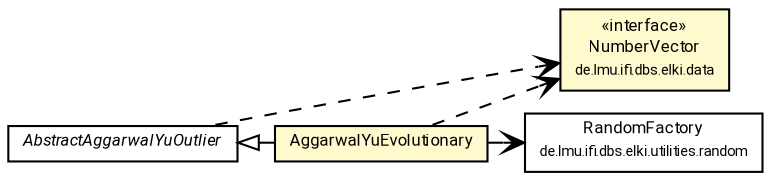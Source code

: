 #!/usr/local/bin/dot
#
# Class diagram 
# Generated by UMLGraph version R5_7_2-60-g0e99a6 (http://www.spinellis.gr/umlgraph/)
#

digraph G {
	graph [fontnames="svg"]
	edge [fontname="Roboto",fontsize=7,labelfontname="Roboto",labelfontsize=7,color="black"];
	node [fontname="Roboto",fontcolor="black",fontsize=8,shape=plaintext,margin=0,width=0,height=0];
	nodesep=0.15;
	ranksep=0.25;
	rankdir=LR;
	// de.lmu.ifi.dbs.elki.data.NumberVector
	c1480819 [label=<<table title="de.lmu.ifi.dbs.elki.data.NumberVector" border="0" cellborder="1" cellspacing="0" cellpadding="2" bgcolor="LemonChiffon" href="../../../data/NumberVector.html" target="_parent">
		<tr><td><table border="0" cellspacing="0" cellpadding="1">
		<tr><td align="center" balign="center"> &#171;interface&#187; </td></tr>
		<tr><td align="center" balign="center"> <font face="Roboto">NumberVector</font> </td></tr>
		<tr><td align="center" balign="center"> <font face="Roboto" point-size="7.0">de.lmu.ifi.dbs.elki.data</font> </td></tr>
		</table></td></tr>
		</table>>, URL="../../../data/NumberVector.html"];
	// de.lmu.ifi.dbs.elki.utilities.random.RandomFactory
	c1481613 [label=<<table title="de.lmu.ifi.dbs.elki.utilities.random.RandomFactory" border="0" cellborder="1" cellspacing="0" cellpadding="2" href="../../../utilities/random/RandomFactory.html" target="_parent">
		<tr><td><table border="0" cellspacing="0" cellpadding="1">
		<tr><td align="center" balign="center"> <font face="Roboto">RandomFactory</font> </td></tr>
		<tr><td align="center" balign="center"> <font face="Roboto" point-size="7.0">de.lmu.ifi.dbs.elki.utilities.random</font> </td></tr>
		</table></td></tr>
		</table>>, URL="../../../utilities/random/RandomFactory.html"];
	// de.lmu.ifi.dbs.elki.algorithm.outlier.subspace.AggarwalYuEvolutionary<V extends de.lmu.ifi.dbs.elki.data.NumberVector>
	c1482676 [label=<<table title="de.lmu.ifi.dbs.elki.algorithm.outlier.subspace.AggarwalYuEvolutionary" border="0" cellborder="1" cellspacing="0" cellpadding="2" bgcolor="lemonChiffon" href="AggarwalYuEvolutionary.html" target="_parent">
		<tr><td><table border="0" cellspacing="0" cellpadding="1">
		<tr><td align="center" balign="center"> <font face="Roboto">AggarwalYuEvolutionary</font> </td></tr>
		</table></td></tr>
		</table>>, URL="AggarwalYuEvolutionary.html"];
	// de.lmu.ifi.dbs.elki.algorithm.outlier.subspace.AbstractAggarwalYuOutlier<V extends de.lmu.ifi.dbs.elki.data.NumberVector>
	c1482683 [label=<<table title="de.lmu.ifi.dbs.elki.algorithm.outlier.subspace.AbstractAggarwalYuOutlier" border="0" cellborder="1" cellspacing="0" cellpadding="2" href="AbstractAggarwalYuOutlier.html" target="_parent">
		<tr><td><table border="0" cellspacing="0" cellpadding="1">
		<tr><td align="center" balign="center"> <font face="Roboto"><i>AbstractAggarwalYuOutlier</i></font> </td></tr>
		</table></td></tr>
		</table>>, URL="AbstractAggarwalYuOutlier.html"];
	// de.lmu.ifi.dbs.elki.algorithm.outlier.subspace.AggarwalYuEvolutionary<V extends de.lmu.ifi.dbs.elki.data.NumberVector> extends de.lmu.ifi.dbs.elki.algorithm.outlier.subspace.AbstractAggarwalYuOutlier<V extends de.lmu.ifi.dbs.elki.data.NumberVector>
	c1482683 -> c1482676 [arrowtail=empty,dir=back,weight=10];
	// de.lmu.ifi.dbs.elki.algorithm.outlier.subspace.AggarwalYuEvolutionary<V extends de.lmu.ifi.dbs.elki.data.NumberVector> navassoc de.lmu.ifi.dbs.elki.utilities.random.RandomFactory
	c1482676 -> c1481613 [arrowhead=open,weight=1];
	// de.lmu.ifi.dbs.elki.algorithm.outlier.subspace.AggarwalYuEvolutionary<V extends de.lmu.ifi.dbs.elki.data.NumberVector> depend de.lmu.ifi.dbs.elki.data.NumberVector
	c1482676 -> c1480819 [arrowhead=open,style=dashed,weight=0];
	// de.lmu.ifi.dbs.elki.algorithm.outlier.subspace.AbstractAggarwalYuOutlier<V extends de.lmu.ifi.dbs.elki.data.NumberVector> depend de.lmu.ifi.dbs.elki.data.NumberVector
	c1482683 -> c1480819 [arrowhead=open,style=dashed,weight=0];
}

